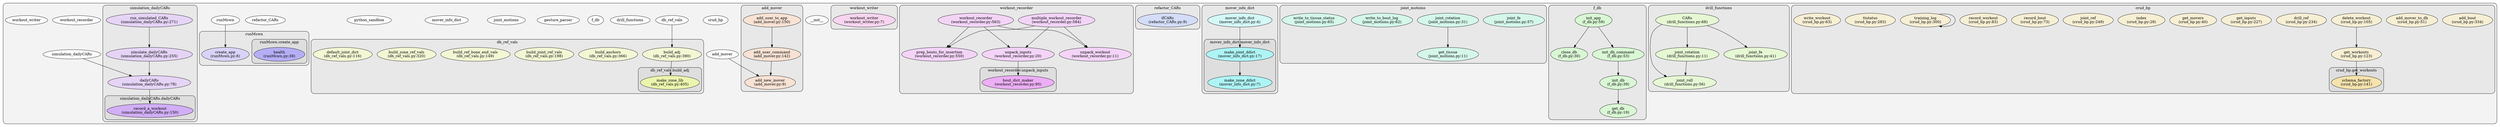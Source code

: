 digraph G {
    graph [rankdir=TB, clusterrank="local"];
    subgraph cluster_G {

        graph [style="filled,rounded",fillcolor="#80808018", label=""];
        __init__ [label="__init__", style="filled", fillcolor="#ffffffb2", fontcolor="#000000", group="0"];
        add_mover [label="add_mover", style="filled", fillcolor="#ffffffb2", fontcolor="#000000", group="1"];
        crud_bp [label="crud_bp", style="filled", fillcolor="#ffffffb2", fontcolor="#000000", group="2"];
        db_ref_vals [label="db_ref_vals", style="filled", fillcolor="#ffffffb2", fontcolor="#000000", group="3"];
        drill_functions [label="drill_functions", style="filled", fillcolor="#ffffffb2", fontcolor="#000000", group="4"];
        f_db [label="f_db", style="filled", fillcolor="#ffffffb2", fontcolor="#000000", group="5"];
        gesture_parser [label="gesture_parser", style="filled", fillcolor="#ffffffb2", fontcolor="#000000", group="6"];
        joint_motions [label="joint_motions", style="filled", fillcolor="#ffffffb2", fontcolor="#000000", group="7"];
        mover_info_dict [label="mover_info_dict", style="filled", fillcolor="#ffffffb2", fontcolor="#000000", group="8"];
        python_sandbox [label="python_sandbox", style="filled", fillcolor="#ffffffb2", fontcolor="#000000", group="9"];
        refactor_CARs [label="refactor_CARs", style="filled", fillcolor="#ffffffb2", fontcolor="#000000", group="10"];
        runMswn [label="runMswn", style="filled", fillcolor="#ffffffb2", fontcolor="#000000", group="11"];
        simulation_dailyCARs [label="simulation_dailyCARs", style="filled", fillcolor="#ffffffb2", fontcolor="#000000", group="12"];
        workout_recorder [label="workout_recorder", style="filled", fillcolor="#ffffffb2", fontcolor="#000000", group="13"];
        workout_writer [label="workout_writer", style="filled", fillcolor="#ffffffb2", fontcolor="#000000", group="14"];
        subgraph cluster_add_mover {

            graph [style="filled,rounded",fillcolor="#80808018", label="add_mover"];
            add_mover__add_new_mover [label="add_new_mover\n(add_mover.py:9)", style="filled", fillcolor="#fedfccb2", fontcolor="#000000", group="1"];
            add_mover__add_user_command [label="add_user_command\n(add_mover.py:142)", style="filled", fillcolor="#fedfccb2", fontcolor="#000000", group="1"];
            add_mover__add_user_to_app [label="add_user_to_app\n(add_mover.py:150)", style="filled", fillcolor="#fedfccb2", fontcolor="#000000", group="1"];
        }
        subgraph cluster_crud_bp {

            graph [style="filled,rounded",fillcolor="#80808018", label="crud_bp"];
            crud_bp__add_bout [label="add_bout\n(crud_bp.py:334)", style="filled", fillcolor="#fef2ccb2", fontcolor="#000000", group="2"];
            crud_bp__add_mover_to_db [label="add_mover_to_db\n(crud_bp.py:51)", style="filled", fillcolor="#fef2ccb2", fontcolor="#000000", group="2"];
            crud_bp__delete_workout [label="delete_workout\n(crud_bp.py:105)", style="filled", fillcolor="#fef2ccb2", fontcolor="#000000", group="2"];
            crud_bp__drill_ref [label="drill_ref\n(crud_bp.py:234)", style="filled", fillcolor="#fef2ccb2", fontcolor="#000000", group="2"];
            crud_bp__get_inputs [label="get_inputs\n(crud_bp.py:227)", style="filled", fillcolor="#fef2ccb2", fontcolor="#000000", group="2"];
            crud_bp__get_movers [label="get_movers\n(crud_bp.py:40)", style="filled", fillcolor="#fef2ccb2", fontcolor="#000000", group="2"];
            crud_bp__get_workouts [label="get_workouts\n(crud_bp.py:123)", style="filled", fillcolor="#fef2ccb2", fontcolor="#000000", group="2"];
            crud_bp__index [label="index\n(crud_bp.py:29)", style="filled", fillcolor="#fef2ccb2", fontcolor="#000000", group="2"];
            crud_bp__joint_ref [label="joint_ref\n(crud_bp.py:249)", style="filled", fillcolor="#fef2ccb2", fontcolor="#000000", group="2"];
            crud_bp__record_bout [label="record_bout\n(crud_bp.py:73)", style="filled", fillcolor="#fef2ccb2", fontcolor="#000000", group="2"];
            crud_bp__record_workout [label="record_workout\n(crud_bp.py:83)", style="filled", fillcolor="#fef2ccb2", fontcolor="#000000", group="2"];
            crud_bp__training_log [label="training_log\n(crud_bp.py:300)", style="filled", fillcolor="#fef2ccb2", fontcolor="#000000", group="2"];
            crud_bp__ttstatus [label="ttstatus\n(crud_bp.py:283)", style="filled", fillcolor="#fef2ccb2", fontcolor="#000000", group="2"];
            crud_bp__write_workout [label="write_workout\n(crud_bp.py:63)", style="filled", fillcolor="#fef2ccb2", fontcolor="#000000", group="2"];
            subgraph cluster_crud_bp__get_workouts {

                graph [style="filled,rounded",fillcolor="#80808018", label="crud_bp.get_workouts"];
                crud_bp__get_workouts__schema_factory [label="schema_factory\n(crud_bp.py:141)", style="filled", fillcolor="#ffe599b2", fontcolor="#000000", group="2"];
            }
        }
        subgraph cluster_db_ref_vals {

            graph [style="filled,rounded",fillcolor="#80808018", label="db_ref_vals"];
            db_ref_vals__build_adj [label="build_adj\n(db_ref_vals.py:390)", style="filled", fillcolor="#f8feccb2", fontcolor="#000000", group="3"];
            db_ref_vals__build_anchors [label="build_anchors\n(db_ref_vals.py:366)", style="filled", fillcolor="#f8feccb2", fontcolor="#000000", group="3"];
            db_ref_vals__build_joint_ref_vals [label="build_joint_ref_vals\n(db_ref_vals.py:198)", style="filled", fillcolor="#f8feccb2", fontcolor="#000000", group="3"];
            db_ref_vals__build_ref_bone_end_vals [label="build_ref_bone_end_vals\n(db_ref_vals.py:149)", style="filled", fillcolor="#f8feccb2", fontcolor="#000000", group="3"];
            db_ref_vals__build_zone_ref_vals [label="build_zone_ref_vals\n(db_ref_vals.py:320)", style="filled", fillcolor="#f8feccb2", fontcolor="#000000", group="3"];
            db_ref_vals__default_joint_dict [label="default_joint_dict\n(db_ref_vals.py:116)", style="filled", fillcolor="#f8feccb2", fontcolor="#000000", group="3"];
            subgraph cluster_db_ref_vals__build_adj {

                graph [style="filled,rounded",fillcolor="#80808018", label="db_ref_vals.build_adj"];
                db_ref_vals__build_adj__make_zone_lib [label="make_zone_lib\n(db_ref_vals.py:405)", style="filled", fillcolor="#f2ff99b2", fontcolor="#000000", group="3"];
            }
        }
        subgraph cluster_drill_functions {

            graph [style="filled,rounded",fillcolor="#80808018", label="drill_functions"];
            drill_functions__CARs [label="CARs\n(drill_functions.py:68)", style="filled", fillcolor="#e5feccb2", fontcolor="#000000", group="4"];
            drill_functions__joint_fe [label="joint_fe\n(drill_functions.py:41)", style="filled", fillcolor="#e5feccb2", fontcolor="#000000", group="4"];
            drill_functions__joint_roll [label="joint_roll\n(drill_functions.py:56)", style="filled", fillcolor="#e5feccb2", fontcolor="#000000", group="4"];
            drill_functions__joint_rotation [label="joint_rotation\n(drill_functions.py:11)", style="filled", fillcolor="#e5feccb2", fontcolor="#000000", group="4"];
        }
        subgraph cluster_f_db {

            graph [style="filled,rounded",fillcolor="#80808018", label="f_db"];
            f_db__close_db [label="close_db\n(f_db.py:30)", style="filled", fillcolor="#d2feccb2", fontcolor="#000000", group="5"];
            f_db__get_db [label="get_db\n(f_db.py:19)", style="filled", fillcolor="#d2feccb2", fontcolor="#000000", group="5"];
            f_db__init_app [label="init_app\n(f_db.py:59)", style="filled", fillcolor="#d2feccb2", fontcolor="#000000", group="5"];
            f_db__init_db [label="init_db\n(f_db.py:39)", style="filled", fillcolor="#d2feccb2", fontcolor="#000000", group="5"];
            f_db__init_db_command [label="init_db_command\n(f_db.py:53)", style="filled", fillcolor="#d2feccb2", fontcolor="#000000", group="5"];
        }
        subgraph cluster_joint_motions {

            graph [style="filled,rounded",fillcolor="#80808018", label="joint_motions"];
            joint_motions__get_tissue [label="get_tissue\n(joint_motions.py:11)", style="filled", fillcolor="#ccfeebb2", fontcolor="#000000", group="7"];
            joint_motions__joint_fe [label="joint_fe\n(joint_motions.py:57)", style="filled", fillcolor="#ccfeebb2", fontcolor="#000000", group="7"];
            joint_motions__joint_rotation [label="joint_rotation\n(joint_motions.py:31)", style="filled", fillcolor="#ccfeebb2", fontcolor="#000000", group="7"];
            joint_motions__write_to_bout_log [label="write_to_bout_log\n(joint_motions.py:62)", style="filled", fillcolor="#ccfeebb2", fontcolor="#000000", group="7"];
            joint_motions__write_to_tissue_status [label="write_to_tissue_status\n(joint_motions.py:65)", style="filled", fillcolor="#ccfeebb2", fontcolor="#000000", group="7"];
        }
        subgraph cluster_mover_info_dict {

            graph [style="filled,rounded",fillcolor="#80808018", label="mover_info_dict"];
            mover_info_dict__mover_info_dict [label="mover_info_dict\n(mover_info_dict.py:4)", style="filled", fillcolor="#ccfefeb2", fontcolor="#000000", group="8"];
            subgraph cluster_mover_info_dict__mover_info_dict {

                graph [style="filled,rounded",fillcolor="#80808018", label="mover_info_dict.mover_info_dict"];
                mover_info_dict__mover_info_dict__make_joint_ddict [label="make_joint_ddict\n(mover_info_dict.py:17)", style="filled", fillcolor="#99feffb2", fontcolor="#000000", group="8"];
                mover_info_dict__mover_info_dict__make_zone_ddict [label="make_zone_ddict\n(mover_info_dict.py:7)", style="filled", fillcolor="#99feffb2", fontcolor="#000000", group="8"];
            }
        }
        subgraph cluster_refactor_CARs {

            graph [style="filled,rounded",fillcolor="#80808018", label="refactor_CARs"];
            refactor_CARs__ifCARs [label="ifCARs\n(refactor_CARs.py:9)", style="filled", fillcolor="#ccd8feb2", fontcolor="#000000", group="10"];
        }
        subgraph cluster_runMswn {

            graph [style="filled,rounded",fillcolor="#80808018", label="runMswn"];
            runMswn__create_app [label="create_app\n(runMswn.py:8)", style="filled", fillcolor="#d2ccfeb2", fontcolor="#000000", group="11"];
            subgraph cluster_runMswn__create_app {

                graph [style="filled,rounded",fillcolor="#80808018", label="runMswn.create_app"];
                runMswn__create_app__health [label="health\n(runMswn.py:38)", style="filled", fillcolor="#a599ffb2", fontcolor="#000000", group="11"];
            }
        }
        subgraph cluster_simulation_dailyCARs {

            graph [style="filled,rounded",fillcolor="#80808018", label="simulation_dailyCARs"];
            simulation_dailyCARs__dailyCARs [label="dailyCARs\n(simulation_dailyCARs.py:78)", style="filled", fillcolor="#e5ccfeb2", fontcolor="#000000", group="12"];
            simulation_dailyCARs__run_simulated_CARs [label="run_simulated_CARs\n(simulation_dailyCARs.py:271)", style="filled", fillcolor="#e5ccfeb2", fontcolor="#000000", group="12"];
            simulation_dailyCARs__simulate_dailyCARs [label="simulate_dailyCARs\n(simulation_dailyCARs.py:255)", style="filled", fillcolor="#e5ccfeb2", fontcolor="#000000", group="12"];
            subgraph cluster_simulation_dailyCARs__dailyCARs {

                graph [style="filled,rounded",fillcolor="#80808018", label="simulation_dailyCARs.dailyCARs"];
                simulation_dailyCARs__dailyCARs__record_a_workout [label="record_a_workout\n(simulation_dailyCARs.py:150)", style="filled", fillcolor="#cb99ffb2", fontcolor="#000000", group="12"];
            }
        }
        subgraph cluster_workout_recorder {

            graph [style="filled,rounded",fillcolor="#80808018", label="workout_recorder"];
            workout_recorder__multiple_workout_recorder [label="multiple_workout_recorder\n(workout_recorder.py:584)", style="filled", fillcolor="#f8ccfeb2", fontcolor="#000000", group="13"];
            workout_recorder__prep_bouts_for_insertion [label="prep_bouts_for_insertion\n(workout_recorder.py:550)", style="filled", fillcolor="#f8ccfeb2", fontcolor="#000000", group="13"];
            workout_recorder__unpack_inputs [label="unpack_inputs\n(workout_recorder.py:20)", style="filled", fillcolor="#f8ccfeb2", fontcolor="#000000", group="13"];
            workout_recorder__unpack_workout [label="unpack_workout\n(workout_recorder.py:11)", style="filled", fillcolor="#f8ccfeb2", fontcolor="#000000", group="13"];
            workout_recorder__workout_recorder [label="workout_recorder\n(workout_recorder.py:563)", style="filled", fillcolor="#f8ccfeb2", fontcolor="#000000", group="13"];
            subgraph cluster_workout_recorder__unpack_inputs {

                graph [style="filled,rounded",fillcolor="#80808018", label="workout_recorder.unpack_inputs"];
                workout_recorder__unpack_inputs__bout_dict_maker [label="bout_dict_maker\n(workout_recorder.py:95)", style="filled", fillcolor="#f299ffb2", fontcolor="#000000", group="13"];
            }
        }
        subgraph cluster_workout_writer {

            graph [style="filled,rounded",fillcolor="#80808018", label="workout_writer"];
            workout_writer__workout_writer [label="workout_writer\n(workout_writer.py:7)", style="filled", fillcolor="#feccf2b2", fontcolor="#000000", group="14"];
        }
    }
        add_mover -> add_mover__add_new_mover [style="solid", color="#000000"];
        add_mover__add_user_command -> add_mover__add_new_mover [style="solid", color="#000000"];
        add_mover__add_user_to_app -> add_mover__add_user_command [style="solid", color="#000000"];
        crud_bp__delete_workout -> crud_bp__get_workouts [style="solid", color="#000000"];
        crud_bp__get_workouts -> crud_bp__get_workouts__schema_factory [style="solid", color="#000000"];
        crud_bp__training_log -> crud_bp__training_log [style="solid", color="#000000"];
        db_ref_vals -> db_ref_vals__build_adj [style="solid", color="#000000"];
        db_ref_vals__build_adj -> db_ref_vals__build_adj__make_zone_lib [style="solid", color="#000000"];
        drill_functions__joint_rotation -> drill_functions__joint_roll [style="solid", color="#000000"];
        drill_functions__CARs -> drill_functions__joint_rotation [style="solid", color="#000000"];
        drill_functions__CARs -> drill_functions__joint_roll [style="solid", color="#000000"];
        drill_functions__CARs -> drill_functions__joint_fe [style="solid", color="#000000"];
        f_db__init_db -> f_db__get_db [style="solid", color="#000000"];
        f_db__init_db_command -> f_db__init_db [style="solid", color="#000000"];
        f_db__init_app -> f_db__init_db_command [style="solid", color="#000000"];
        f_db__init_app -> f_db__close_db [style="solid", color="#000000"];
        joint_motions__joint_rotation -> joint_motions__get_tissue [style="solid", color="#000000"];
        mover_info_dict__mover_info_dict -> mover_info_dict__mover_info_dict__make_joint_ddict [style="solid", color="#000000"];
        mover_info_dict__mover_info_dict__make_joint_ddict -> mover_info_dict__mover_info_dict__make_zone_ddict [style="solid", color="#000000"];
        runMswn -> runMswn__create_app [style="solid", color="#000000"];
        simulation_dailyCARs -> simulation_dailyCARs__dailyCARs [style="solid", color="#000000"];
        simulation_dailyCARs__dailyCARs -> simulation_dailyCARs__dailyCARs__record_a_workout [style="solid", color="#000000"];
        simulation_dailyCARs__simulate_dailyCARs -> simulation_dailyCARs__dailyCARs [style="solid", color="#000000"];
        simulation_dailyCARs__run_simulated_CARs -> simulation_dailyCARs__simulate_dailyCARs [style="solid", color="#000000"];
        workout_recorder__unpack_inputs -> workout_recorder__unpack_inputs__bout_dict_maker [style="solid", color="#000000"];
        workout_recorder__workout_recorder -> workout_recorder__prep_bouts_for_insertion [style="solid", color="#000000"];
        workout_recorder__workout_recorder -> workout_recorder__unpack_workout [style="solid", color="#000000"];
        workout_recorder__workout_recorder -> workout_recorder__unpack_inputs [style="solid", color="#000000"];
        workout_recorder__multiple_workout_recorder -> workout_recorder__prep_bouts_for_insertion [style="solid", color="#000000"];
        workout_recorder__multiple_workout_recorder -> workout_recorder__unpack_workout [style="solid", color="#000000"];
        workout_recorder__multiple_workout_recorder -> workout_recorder__unpack_inputs [style="solid", color="#000000"];
    }
